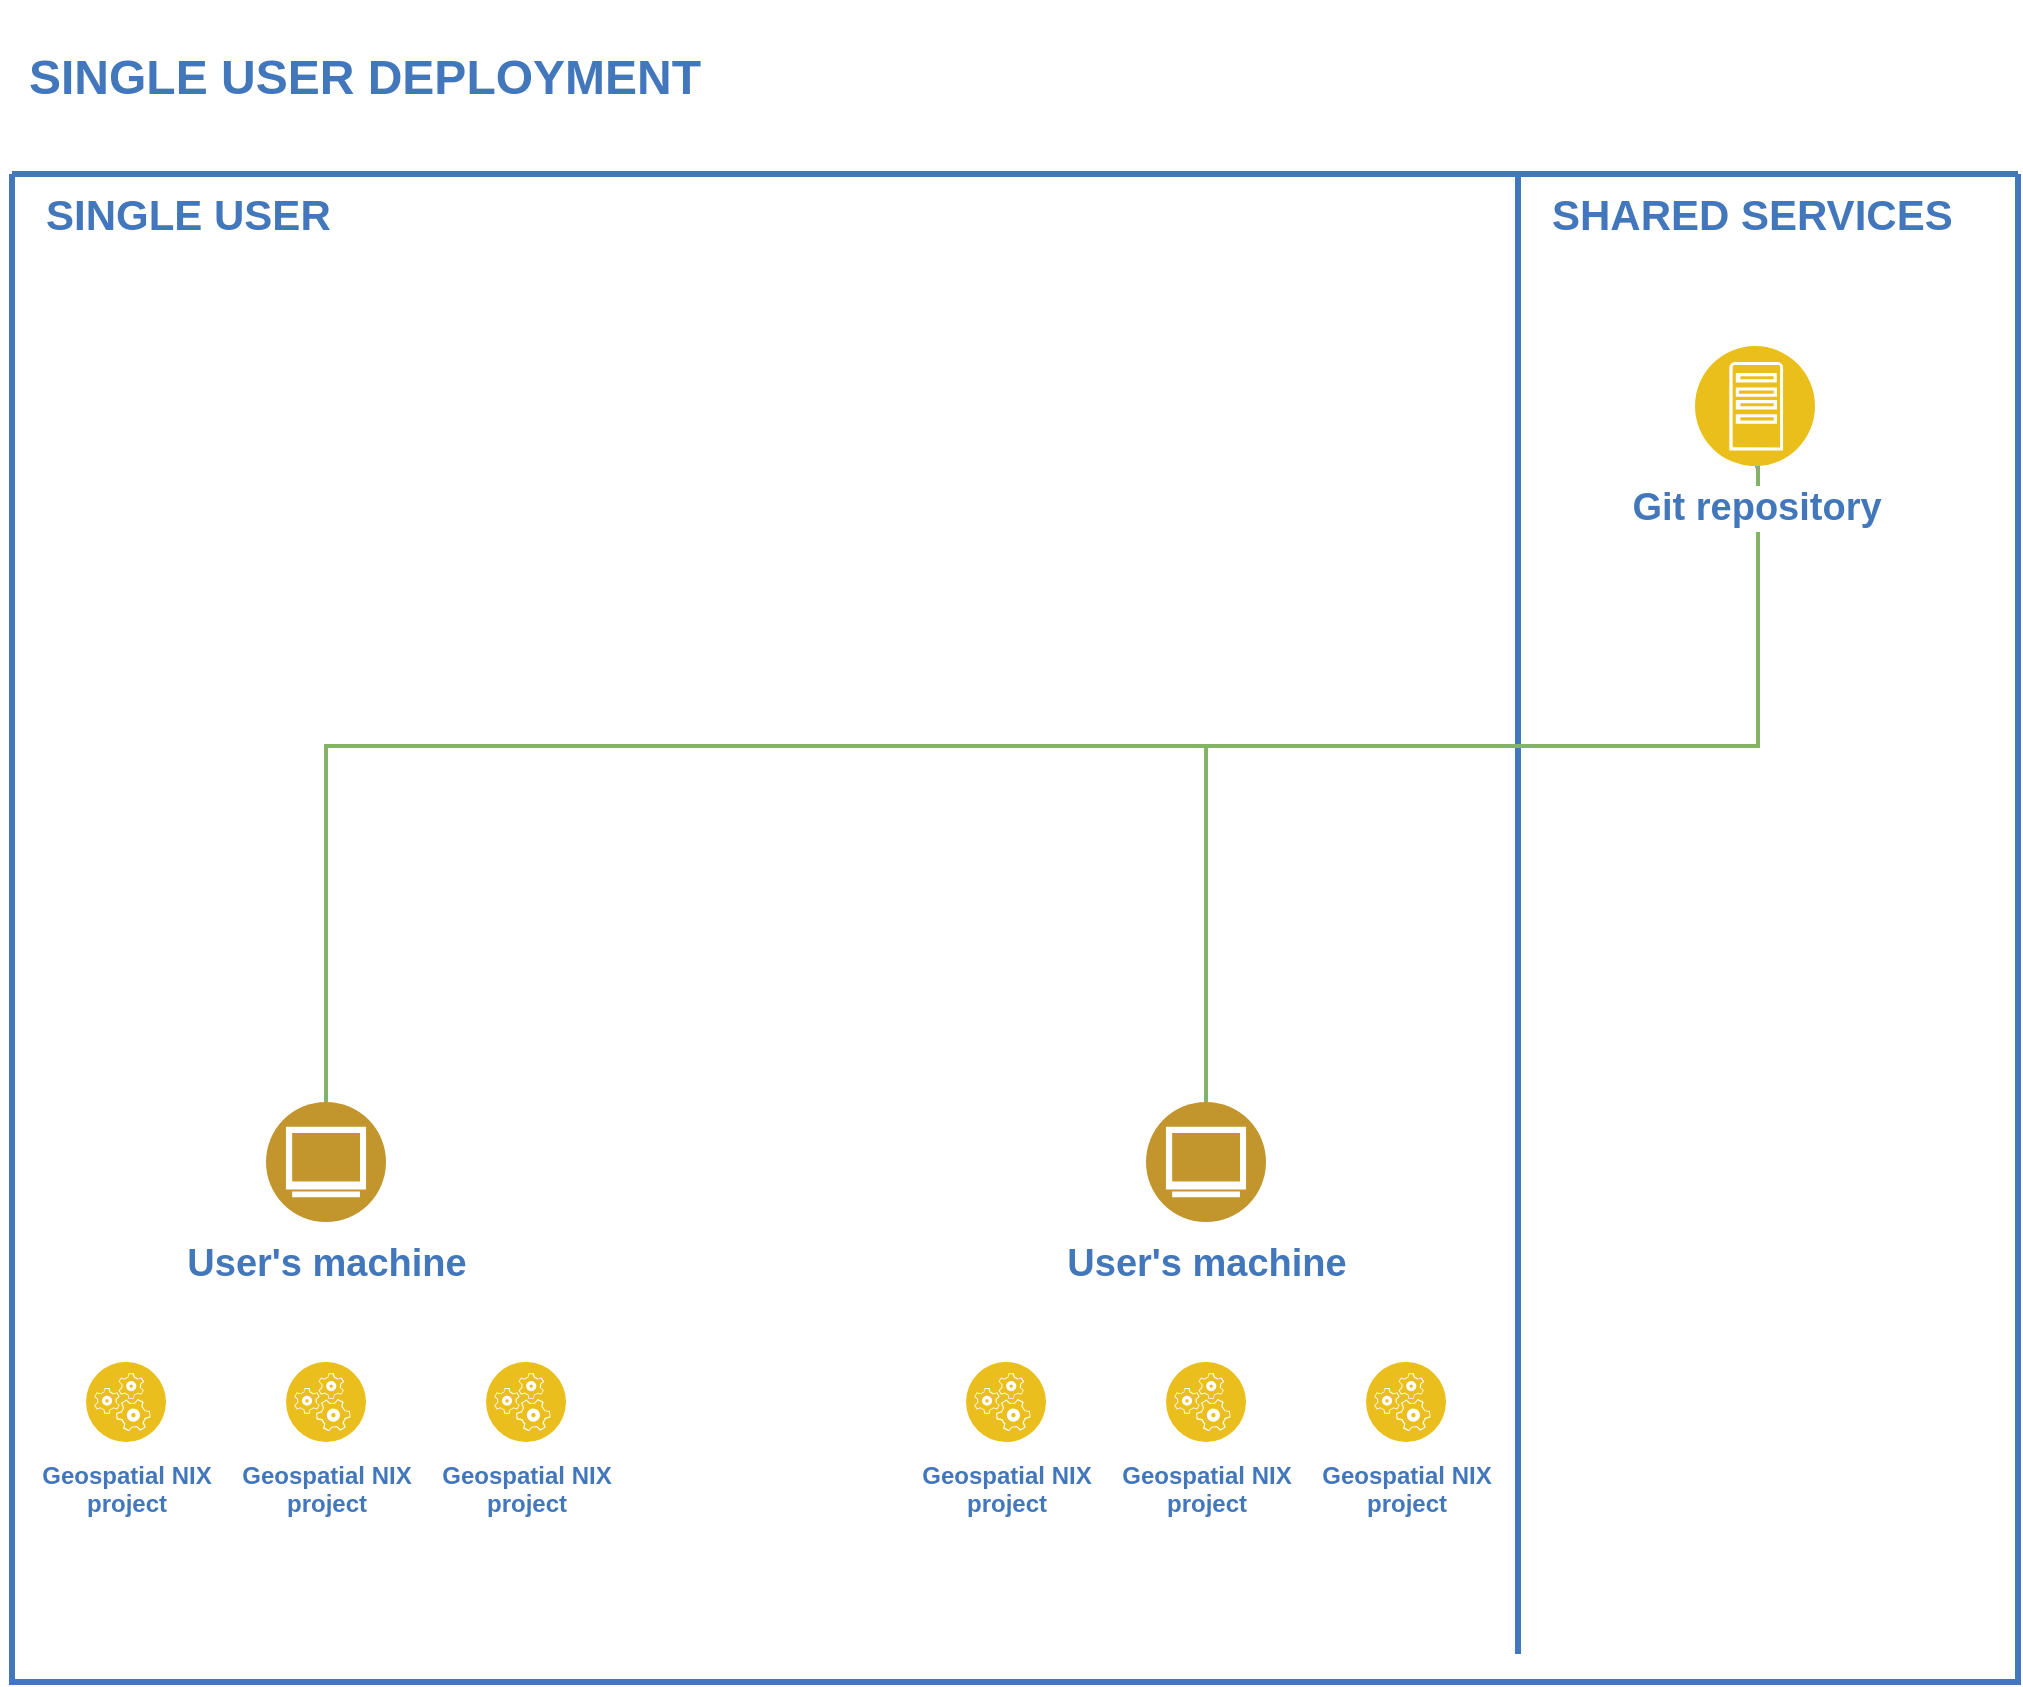 <mxfile version="24.7.16" pages="3">
  <diagram id="L5aTmcBOEKau_iA1hxDc" name="single-user">
    <mxGraphModel dx="2228" dy="1153" grid="1" gridSize="11" guides="1" tooltips="1" connect="1" arrows="1" fold="1" page="1" pageScale="1" pageWidth="850" pageHeight="1100" math="0" shadow="0">
      <root>
        <mxCell id="0" />
        <mxCell id="1" parent="0" />
        <mxCell id="XWZv7zoWi4IBCzUMZ29W-1" value="" style="swimlane;shadow=0;strokeColor=#4277BB;fillColor=#ffffff;fontColor=none;align=right;startSize=0;collapsible=0;noLabel=1;strokeWidth=3;" parent="1" vertex="1">
          <mxGeometry x="160" y="494" width="1003" height="754" as="geometry" />
        </mxCell>
        <mxCell id="XWZv7zoWi4IBCzUMZ29W-4" value="&lt;font style=&quot;font-size: 21px;&quot;&gt;SINGLE USER&lt;/font&gt;" style="text;html=1;align=left;verticalAlign=middle;fontColor=#4277BB;shadow=0;dashed=0;strokeColor=none;fillColor=none;labelBackgroundColor=none;fontStyle=1;fontSize=16;spacingLeft=5;" parent="XWZv7zoWi4IBCzUMZ29W-1" vertex="1">
          <mxGeometry x="10" y="10" width="170" height="20" as="geometry" />
        </mxCell>
        <mxCell id="XWZv7zoWi4IBCzUMZ29W-5" value="" style="line;strokeWidth=3;direction=south;html=1;shadow=0;labelBackgroundColor=none;fillColor=none;gradientColor=none;fontSize=12;fontColor=#4277BB;align=right;strokeColor=#4277BB;" parent="XWZv7zoWi4IBCzUMZ29W-1" vertex="1">
          <mxGeometry x="748" width="10" height="140" as="geometry" />
        </mxCell>
        <mxCell id="XWZv7zoWi4IBCzUMZ29W-6" value="&lt;font style=&quot;font-size: 21px;&quot;&gt;SHARED SERVICES&lt;/font&gt;" style="text;html=1;align=left;verticalAlign=middle;fontColor=#4277BB;shadow=0;dashed=0;strokeColor=none;fillColor=none;labelBackgroundColor=none;fontStyle=1;fontSize=16;spacingLeft=5;" parent="XWZv7zoWi4IBCzUMZ29W-1" vertex="1">
          <mxGeometry x="763" y="10" width="217" height="20" as="geometry" />
        </mxCell>
        <mxCell id="XWZv7zoWi4IBCzUMZ29W-7" value="" style="line;strokeWidth=3;direction=south;html=1;shadow=0;labelBackgroundColor=none;fillColor=none;gradientColor=none;fontSize=12;fontColor=#4277BB;align=right;strokeColor=#4277BB;" parent="XWZv7zoWi4IBCzUMZ29W-1" vertex="1">
          <mxGeometry x="748" width="10" height="740" as="geometry" />
        </mxCell>
        <mxCell id="XWZv7zoWi4IBCzUMZ29W-11" value="&lt;div&gt;&lt;font style=&quot;font-size: 19px;&quot;&gt;User&#39;s machine&lt;/font&gt;&lt;/div&gt;" style="image;aspect=fixed;perimeter=ellipsePerimeter;html=1;align=center;shadow=0;dashed=0;fontColor=#4277BB;labelBackgroundColor=default;fontSize=16;spacingTop=3;image=img/lib/ibm/users/browser.svg;fontStyle=1" parent="XWZv7zoWi4IBCzUMZ29W-1" vertex="1">
          <mxGeometry x="127" y="464" width="60" height="60" as="geometry" />
        </mxCell>
        <mxCell id="XWZv7zoWi4IBCzUMZ29W-12" value="&lt;font style=&quot;font-size: 19px;&quot;&gt;User&#39;s machine&lt;/font&gt;" style="image;aspect=fixed;perimeter=ellipsePerimeter;html=1;align=center;shadow=0;dashed=0;fontColor=#4277BB;labelBackgroundColor=default;fontSize=16;spacingTop=3;image=img/lib/ibm/users/browser.svg;fontStyle=1" parent="XWZv7zoWi4IBCzUMZ29W-1" vertex="1">
          <mxGeometry x="567" y="464" width="60" height="60" as="geometry" />
        </mxCell>
        <mxCell id="XWZv7zoWi4IBCzUMZ29W-19" value="" style="html=1;labelBackgroundColor=#ffffff;jettySize=auto;orthogonalLoop=1;strokeWidth=2;fontSize=14;endArrow=none;endFill=0;rounded=0;targetPerimeterSpacing=4;sourcePerimeterSpacing=4;fillColor=#d5e8d4;strokeColor=#82b366;edgeStyle=elbowEdgeStyle;entryX=0.5;entryY=1;entryDx=0;entryDy=0;" parent="XWZv7zoWi4IBCzUMZ29W-1" target="XWZv7zoWi4IBCzUMZ29W-9" edge="1">
          <mxGeometry width="60" height="60" relative="1" as="geometry">
            <mxPoint x="380" y="286" as="sourcePoint" />
            <mxPoint x="873" y="46" as="targetPoint" />
            <Array as="points">
              <mxPoint x="873" y="166" />
            </Array>
          </mxGeometry>
        </mxCell>
        <mxCell id="XWZv7zoWi4IBCzUMZ29W-18" value="" style="html=1;labelBackgroundColor=#ffffff;jettySize=auto;orthogonalLoop=1;strokeWidth=2;fontSize=14;endArrow=none;endFill=0;rounded=0;exitX=0.5;exitY=0;exitDx=0;exitDy=0;targetPerimeterSpacing=4;sourcePerimeterSpacing=4;fillColor=#d5e8d4;strokeColor=#82b366;entryX=0.5;entryY=0;entryDx=0;entryDy=0;edgeStyle=elbowEdgeStyle;" parent="XWZv7zoWi4IBCzUMZ29W-1" source="XWZv7zoWi4IBCzUMZ29W-11" target="XWZv7zoWi4IBCzUMZ29W-12" edge="1">
          <mxGeometry width="60" height="60" relative="1" as="geometry">
            <mxPoint x="207" y="496" as="sourcePoint" />
            <mxPoint x="207" y="190" as="targetPoint" />
            <Array as="points">
              <mxPoint x="390" y="286" />
            </Array>
          </mxGeometry>
        </mxCell>
        <mxCell id="XWZv7zoWi4IBCzUMZ29W-20" value="Geospatial NIX&lt;div&gt;project&lt;div&gt;&lt;br&gt;&lt;/div&gt;&lt;/div&gt;" style="image;aspect=fixed;perimeter=ellipsePerimeter;html=1;align=center;shadow=0;dashed=0;fontColor=#4277BB;labelBackgroundColor=default;fontSize=12;spacingTop=3;image=img/lib/ibm/applications/runtime_services.svg;fontStyle=1" parent="XWZv7zoWi4IBCzUMZ29W-1" vertex="1">
          <mxGeometry x="37" y="594" width="40" height="40" as="geometry" />
        </mxCell>
        <mxCell id="XWZv7zoWi4IBCzUMZ29W-21" value="Geospatial NIX&lt;div&gt;project&lt;div&gt;&lt;br&gt;&lt;/div&gt;&lt;/div&gt;" style="image;aspect=fixed;perimeter=ellipsePerimeter;html=1;align=center;shadow=0;dashed=0;fontColor=#4277BB;labelBackgroundColor=default;fontSize=12;spacingTop=3;image=img/lib/ibm/applications/runtime_services.svg;fontStyle=1" parent="XWZv7zoWi4IBCzUMZ29W-1" vertex="1">
          <mxGeometry x="137" y="594" width="40" height="40" as="geometry" />
        </mxCell>
        <mxCell id="XWZv7zoWi4IBCzUMZ29W-22" value="Geospatial NIX&lt;div&gt;project&lt;div&gt;&lt;br&gt;&lt;/div&gt;&lt;/div&gt;" style="image;aspect=fixed;perimeter=ellipsePerimeter;html=1;align=center;shadow=0;dashed=0;fontColor=#4277BB;labelBackgroundColor=default;fontSize=12;spacingTop=3;image=img/lib/ibm/applications/runtime_services.svg;fontStyle=1" parent="XWZv7zoWi4IBCzUMZ29W-1" vertex="1">
          <mxGeometry x="237" y="594" width="40" height="40" as="geometry" />
        </mxCell>
        <mxCell id="XWZv7zoWi4IBCzUMZ29W-23" value="Geospatial NIX&lt;div&gt;project&lt;div&gt;&lt;br&gt;&lt;/div&gt;&lt;/div&gt;" style="image;aspect=fixed;perimeter=ellipsePerimeter;html=1;align=center;shadow=0;dashed=0;fontColor=#4277BB;labelBackgroundColor=default;fontSize=12;spacingTop=3;image=img/lib/ibm/applications/runtime_services.svg;fontStyle=1" parent="XWZv7zoWi4IBCzUMZ29W-1" vertex="1">
          <mxGeometry x="477" y="594" width="40" height="40" as="geometry" />
        </mxCell>
        <mxCell id="XWZv7zoWi4IBCzUMZ29W-24" value="Geospatial NIX&lt;div&gt;project&lt;div&gt;&lt;br&gt;&lt;/div&gt;&lt;/div&gt;" style="image;aspect=fixed;perimeter=ellipsePerimeter;html=1;align=center;shadow=0;dashed=0;fontColor=#4277BB;labelBackgroundColor=default;fontSize=12;spacingTop=3;image=img/lib/ibm/applications/runtime_services.svg;fontStyle=1" parent="XWZv7zoWi4IBCzUMZ29W-1" vertex="1">
          <mxGeometry x="577" y="594" width="40" height="40" as="geometry" />
        </mxCell>
        <mxCell id="XWZv7zoWi4IBCzUMZ29W-25" value="Geospatial NIX&lt;div&gt;project&lt;div&gt;&lt;br&gt;&lt;/div&gt;&lt;/div&gt;" style="image;aspect=fixed;perimeter=ellipsePerimeter;html=1;align=center;shadow=0;dashed=0;fontColor=#4277BB;labelBackgroundColor=default;fontSize=12;spacingTop=3;image=img/lib/ibm/applications/runtime_services.svg;fontStyle=1" parent="XWZv7zoWi4IBCzUMZ29W-1" vertex="1">
          <mxGeometry x="677" y="594" width="40" height="40" as="geometry" />
        </mxCell>
        <mxCell id="XWZv7zoWi4IBCzUMZ29W-9" value="&lt;font style=&quot;font-size: 19px;&quot;&gt;Git repository&lt;/font&gt;" style="image;aspect=fixed;perimeter=ellipsePerimeter;html=1;align=center;shadow=0;dashed=0;fontColor=#4277BB;labelBackgroundColor=default;fontSize=16;spacingTop=3;image=img/lib/ibm/applications/app_server.svg;fontStyle=1" parent="XWZv7zoWi4IBCzUMZ29W-1" vertex="1">
          <mxGeometry x="841.5" y="86" width="60" height="60" as="geometry" />
        </mxCell>
        <mxCell id="XWZv7zoWi4IBCzUMZ29W-28" value="&lt;h1&gt;&lt;font color=&quot;#4277bb&quot;&gt;SINGLE USER DEPLOYMENT&lt;/font&gt;&lt;/h1&gt;" style="text;html=1;align=center;verticalAlign=middle;resizable=0;points=[];autosize=1;strokeColor=none;fillColor=none;fontColor=#7EA6E0;" parent="1" vertex="1">
          <mxGeometry x="154" y="407" width="363" height="77" as="geometry" />
        </mxCell>
      </root>
    </mxGraphModel>
  </diagram>
  <diagram id="2f404044-711c-603c-8f00-f6bb4c023d3c" name="classroom">
    <mxGraphModel dx="2228" dy="1153" grid="1" gridSize="10" guides="1" tooltips="1" connect="1" arrows="1" fold="1" page="1" pageScale="1" pageWidth="1169" pageHeight="827" background="none" math="0" shadow="0">
      <root>
        <mxCell id="0" />
        <mxCell id="1" parent="0" />
        <mxCell id="63" value="" style="swimlane;shadow=0;strokeColor=#4277BB;fillColor=#ffffff;fontColor=none;align=right;startSize=0;collapsible=0;noLabel=1;strokeWidth=3;" parent="1" vertex="1">
          <mxGeometry x="83" y="84" width="1003" height="740" as="geometry" />
        </mxCell>
        <mxCell id="rQbjt_nUPt7TsE6bCs2x-260" value="" style="html=1;labelBackgroundColor=#ffffff;jettySize=auto;orthogonalLoop=1;strokeWidth=2;fontSize=14;endArrow=none;endFill=0;rounded=0;entryX=0.5;entryY=1;entryDx=0;entryDy=0;targetPerimeterSpacing=4;sourcePerimeterSpacing=4;fillColor=#d5e8d4;strokeColor=#82b366;" parent="63" target="rQbjt_nUPt7TsE6bCs2x-248" edge="1">
          <mxGeometry width="60" height="60" relative="1" as="geometry">
            <mxPoint x="377" y="386" as="sourcePoint" />
            <mxPoint x="527" y="416" as="targetPoint" />
          </mxGeometry>
        </mxCell>
        <mxCell id="rQbjt_nUPt7TsE6bCs2x-270" value="" style="html=1;labelBackgroundColor=#ffffff;jettySize=auto;orthogonalLoop=1;strokeWidth=2;fontSize=14;endArrow=none;endFill=0;rounded=0;entryX=0.5;entryY=1;entryDx=0;entryDy=0;exitX=0.5;exitY=0;exitDx=0;exitDy=0;targetPerimeterSpacing=4;sourcePerimeterSpacing=4;fillColor=#d5e8d4;strokeColor=#82b366;" parent="63" source="rQbjt_nUPt7TsE6bCs2x-245" target="rQbjt_nUPt7TsE6bCs2x-243" edge="1">
          <mxGeometry width="60" height="60" relative="1" as="geometry">
            <mxPoint x="927" y="676" as="sourcePoint" />
            <mxPoint x="927" y="370" as="targetPoint" />
          </mxGeometry>
        </mxCell>
        <mxCell id="102" value="&lt;font style=&quot;font-size: 21px;&quot;&gt;CLASSROOM&lt;/font&gt;" style="text;html=1;align=left;verticalAlign=middle;fontColor=#4277BB;shadow=0;dashed=0;strokeColor=none;fillColor=none;labelBackgroundColor=none;fontStyle=1;fontSize=16;spacingLeft=5;" parent="63" vertex="1">
          <mxGeometry x="10" y="10" width="170" height="20" as="geometry" />
        </mxCell>
        <mxCell id="106" value="" style="line;strokeWidth=3;direction=south;html=1;shadow=0;labelBackgroundColor=none;fillColor=none;gradientColor=none;fontSize=12;fontColor=#4277BB;align=right;strokeColor=#4277BB;" parent="63" vertex="1">
          <mxGeometry x="748" width="10" height="140" as="geometry" />
        </mxCell>
        <mxCell id="108" value="&lt;font style=&quot;font-size: 21px;&quot;&gt;SHARED SERVICES&lt;/font&gt;" style="text;html=1;align=left;verticalAlign=middle;fontColor=#4277BB;shadow=0;dashed=0;strokeColor=none;fillColor=none;labelBackgroundColor=none;fontStyle=1;fontSize=16;spacingLeft=5;" parent="63" vertex="1">
          <mxGeometry x="763" y="10" width="217" height="20" as="geometry" />
        </mxCell>
        <mxCell id="200" value="" style="line;strokeWidth=3;direction=south;html=1;shadow=0;labelBackgroundColor=none;fillColor=none;gradientColor=none;fontSize=12;fontColor=#4277BB;align=right;strokeColor=#4277BB;" parent="63" vertex="1">
          <mxGeometry x="748" width="10" height="740" as="geometry" />
        </mxCell>
        <mxCell id="rQbjt_nUPt7TsE6bCs2x-243" value="&lt;font style=&quot;font-size: 19px;&quot;&gt;DHCP server&lt;/font&gt;&lt;div style=&quot;font-size: 19px;&quot;&gt;&lt;font style=&quot;font-size: 19px;&quot;&gt;with HTTP boot support&lt;/font&gt;&lt;/div&gt;" style="image;aspect=fixed;perimeter=ellipsePerimeter;html=1;align=center;shadow=0;dashed=0;fontColor=#4277BB;labelBackgroundColor=default;fontSize=16;spacingTop=3;image=img/lib/ibm/applications/app_server.svg;fontStyle=1" parent="63" vertex="1">
          <mxGeometry x="841.5" y="136" width="60" height="60" as="geometry" />
        </mxCell>
        <mxCell id="rQbjt_nUPt7TsE6bCs2x-245" value="&lt;font style=&quot;font-size: 19px;&quot;&gt;Git repository&lt;/font&gt;" style="image;aspect=fixed;perimeter=ellipsePerimeter;html=1;align=center;shadow=0;dashed=0;fontColor=#4277BB;labelBackgroundColor=default;fontSize=16;spacingTop=3;image=img/lib/ibm/applications/app_server.svg;fontStyle=1" parent="63" vertex="1">
          <mxGeometry x="841.5" y="556" width="60" height="60" as="geometry" />
        </mxCell>
        <mxCell id="rQbjt_nUPt7TsE6bCs2x-248" value="&lt;b&gt;&lt;font style=&quot;font-size: 19px;&quot;&gt;Master server&lt;/font&gt;&lt;/b&gt;" style="image;aspect=fixed;perimeter=ellipsePerimeter;html=1;align=center;shadow=0;dashed=0;fontColor=#4277BB;labelBackgroundColor=default;fontSize=12;spacingTop=3;image=img/lib/ibm/applications/app_server.svg;" parent="63" vertex="1">
          <mxGeometry x="332" y="140" width="90" height="90" as="geometry" />
        </mxCell>
        <mxCell id="rQbjt_nUPt7TsE6bCs2x-249" value="&lt;font style=&quot;font-size: 19px;&quot;&gt;HTTP booted&lt;/font&gt;&lt;div style=&quot;font-size: 19px;&quot;&gt;&lt;font style=&quot;font-size: 19px;&quot;&gt;user&#39;s machine&lt;/font&gt;&lt;/div&gt;" style="image;aspect=fixed;perimeter=ellipsePerimeter;html=1;align=center;shadow=0;dashed=0;fontColor=#4277BB;labelBackgroundColor=default;fontSize=16;spacingTop=3;image=img/lib/ibm/users/browser.svg;fontStyle=1" parent="63" vertex="1">
          <mxGeometry x="127" y="516" width="60" height="60" as="geometry" />
        </mxCell>
        <mxCell id="rQbjt_nUPt7TsE6bCs2x-251" value="&lt;font style=&quot;font-size: 19px;&quot;&gt;HTTP booted&lt;/font&gt;&lt;div style=&quot;font-size: 19px;&quot;&gt;&lt;font style=&quot;font-size: 19px;&quot;&gt;user&#39;s machine&lt;/font&gt;&lt;/div&gt;" style="image;aspect=fixed;perimeter=ellipsePerimeter;html=1;align=center;shadow=0;dashed=0;fontColor=#4277BB;labelBackgroundColor=default;fontSize=16;spacingTop=3;image=img/lib/ibm/users/browser.svg;fontStyle=1" parent="63" vertex="1">
          <mxGeometry x="567" y="516" width="60" height="60" as="geometry" />
        </mxCell>
        <mxCell id="rQbjt_nUPt7TsE6bCs2x-252" value="&lt;font style=&quot;font-size: 14px;&quot;&gt;NFS /home&lt;/font&gt;" style="image;aspect=fixed;perimeter=ellipsePerimeter;html=1;align=center;shadow=0;dashed=0;fontColor=#4277BB;labelBackgroundColor=default;fontSize=12;spacingTop=3;image=img/lib/ibm/applications/runtime_services.svg;fontStyle=1" parent="63" vertex="1">
          <mxGeometry x="582.5" y="266" width="60" height="60" as="geometry" />
        </mxCell>
        <mxCell id="rQbjt_nUPt7TsE6bCs2x-253" value="&lt;font style=&quot;font-size: 14px;&quot;&gt;NFS /data&lt;/font&gt;" style="image;aspect=fixed;perimeter=ellipsePerimeter;html=1;align=center;shadow=0;dashed=0;fontColor=#4277BB;labelBackgroundColor=default;fontSize=12;spacingTop=3;image=img/lib/ibm/applications/runtime_services.svg;fontStyle=1" parent="63" vertex="1">
          <mxGeometry x="477" y="266" width="60" height="60" as="geometry" />
        </mxCell>
        <mxCell id="rQbjt_nUPt7TsE6bCs2x-254" value="&lt;font style=&quot;font-size: 14px;&quot;&gt;Bootable user&#39;s&lt;/font&gt;&lt;div style=&quot;font-size: 14px;&quot;&gt;&lt;font style=&quot;font-size: 14px;&quot;&gt;machine image&lt;/font&gt;&lt;/div&gt;" style="image;aspect=fixed;perimeter=ellipsePerimeter;html=1;align=center;shadow=0;dashed=0;fontColor=#4277BB;labelBackgroundColor=default;fontSize=12;spacingTop=3;image=img/lib/ibm/applications/runtime_services.svg;fontStyle=1" parent="63" vertex="1">
          <mxGeometry x="477" y="40" width="60" height="60" as="geometry" />
        </mxCell>
        <mxCell id="rQbjt_nUPt7TsE6bCs2x-255" value="&lt;font style=&quot;font-size: 14px;&quot;&gt;Database (PostgreSQL)&lt;/font&gt;" style="image;aspect=fixed;perimeter=ellipsePerimeter;html=1;align=center;shadow=0;dashed=0;fontColor=#4277BB;labelBackgroundColor=default;fontSize=12;spacingTop=3;image=img/lib/ibm/applications/runtime_services.svg;fontStyle=1" parent="63" vertex="1">
          <mxGeometry x="227" y="266" width="60" height="60" as="geometry" />
        </mxCell>
        <mxCell id="rQbjt_nUPt7TsE6bCs2x-256" value="&lt;font style=&quot;font-size: 14px;&quot;&gt;Nix binary cache&lt;/font&gt;" style="image;aspect=fixed;perimeter=ellipsePerimeter;html=1;align=center;shadow=0;dashed=0;fontColor=#4277BB;labelBackgroundColor=default;fontSize=12;spacingTop=3;image=img/lib/ibm/applications/runtime_services.svg;fontStyle=1" parent="63" vertex="1">
          <mxGeometry x="477" y="153.5" width="60" height="60" as="geometry" />
        </mxCell>
        <mxCell id="rQbjt_nUPt7TsE6bCs2x-261" value="" style="html=1;labelBackgroundColor=#ffffff;jettySize=auto;orthogonalLoop=1;strokeWidth=2;fontSize=14;endArrow=none;endFill=0;rounded=0;exitX=0.5;exitY=0;exitDx=0;exitDy=0;targetPerimeterSpacing=4;sourcePerimeterSpacing=4;fillColor=#d5e8d4;strokeColor=#82b366;entryX=0.5;entryY=0;entryDx=0;entryDy=0;edgeStyle=elbowEdgeStyle;" parent="63" source="rQbjt_nUPt7TsE6bCs2x-249" target="rQbjt_nUPt7TsE6bCs2x-251" edge="1">
          <mxGeometry width="60" height="60" relative="1" as="geometry">
            <mxPoint x="207" y="496" as="sourcePoint" />
            <mxPoint x="207" y="190" as="targetPoint" />
            <Array as="points">
              <mxPoint x="377" y="386" />
            </Array>
          </mxGeometry>
        </mxCell>
        <mxCell id="rQbjt_nUPt7TsE6bCs2x-266" value="" style="html=1;labelBackgroundColor=#ffffff;jettySize=auto;orthogonalLoop=1;strokeWidth=2;fontSize=14;endArrow=none;endFill=0;rounded=0;targetPerimeterSpacing=4;sourcePerimeterSpacing=4;fillColor=#d5e8d4;strokeColor=#82b366;edgeStyle=elbowEdgeStyle;" parent="63" edge="1">
          <mxGeometry width="60" height="60" relative="1" as="geometry">
            <mxPoint x="377" y="386" as="sourcePoint" />
            <mxPoint x="867" y="386" as="targetPoint" />
            <Array as="points">
              <mxPoint x="757" y="416" />
            </Array>
          </mxGeometry>
        </mxCell>
        <mxCell id="rQbjt_nUPt7TsE6bCs2x-272" value="Geospatial NIX&lt;div&gt;project&lt;div&gt;&lt;br&gt;&lt;/div&gt;&lt;/div&gt;" style="image;aspect=fixed;perimeter=ellipsePerimeter;html=1;align=center;shadow=0;dashed=0;fontColor=#4277BB;labelBackgroundColor=default;fontSize=12;spacingTop=3;image=img/lib/ibm/applications/runtime_services.svg;fontStyle=1" parent="63" vertex="1">
          <mxGeometry x="37" y="646" width="40" height="40" as="geometry" />
        </mxCell>
        <mxCell id="rQbjt_nUPt7TsE6bCs2x-275" value="Geospatial NIX&lt;div&gt;project&lt;div&gt;&lt;br&gt;&lt;/div&gt;&lt;/div&gt;" style="image;aspect=fixed;perimeter=ellipsePerimeter;html=1;align=center;shadow=0;dashed=0;fontColor=#4277BB;labelBackgroundColor=default;fontSize=12;spacingTop=3;image=img/lib/ibm/applications/runtime_services.svg;fontStyle=1" parent="63" vertex="1">
          <mxGeometry x="137" y="646" width="40" height="40" as="geometry" />
        </mxCell>
        <mxCell id="rQbjt_nUPt7TsE6bCs2x-276" value="Geospatial NIX&lt;div&gt;project&lt;div&gt;&lt;br&gt;&lt;/div&gt;&lt;/div&gt;" style="image;aspect=fixed;perimeter=ellipsePerimeter;html=1;align=center;shadow=0;dashed=0;fontColor=#4277BB;labelBackgroundColor=default;fontSize=12;spacingTop=3;image=img/lib/ibm/applications/runtime_services.svg;fontStyle=1" parent="63" vertex="1">
          <mxGeometry x="237" y="646" width="40" height="40" as="geometry" />
        </mxCell>
        <mxCell id="rQbjt_nUPt7TsE6bCs2x-278" value="Geospatial NIX&lt;div&gt;project&lt;div&gt;&lt;br&gt;&lt;/div&gt;&lt;/div&gt;" style="image;aspect=fixed;perimeter=ellipsePerimeter;html=1;align=center;shadow=0;dashed=0;fontColor=#4277BB;labelBackgroundColor=default;fontSize=12;spacingTop=3;image=img/lib/ibm/applications/runtime_services.svg;fontStyle=1" parent="63" vertex="1">
          <mxGeometry x="477" y="646" width="40" height="40" as="geometry" />
        </mxCell>
        <mxCell id="rQbjt_nUPt7TsE6bCs2x-279" value="Geospatial NIX&lt;div&gt;project&lt;div&gt;&lt;br&gt;&lt;/div&gt;&lt;/div&gt;" style="image;aspect=fixed;perimeter=ellipsePerimeter;html=1;align=center;shadow=0;dashed=0;fontColor=#4277BB;labelBackgroundColor=default;fontSize=12;spacingTop=3;image=img/lib/ibm/applications/runtime_services.svg;fontStyle=1" parent="63" vertex="1">
          <mxGeometry x="577" y="646" width="40" height="40" as="geometry" />
        </mxCell>
        <mxCell id="rQbjt_nUPt7TsE6bCs2x-280" value="Geospatial NIX&lt;div&gt;project&lt;div&gt;&lt;br&gt;&lt;/div&gt;&lt;/div&gt;" style="image;aspect=fixed;perimeter=ellipsePerimeter;html=1;align=center;shadow=0;dashed=0;fontColor=#4277BB;labelBackgroundColor=default;fontSize=12;spacingTop=3;image=img/lib/ibm/applications/runtime_services.svg;fontStyle=1" parent="63" vertex="1">
          <mxGeometry x="677" y="646" width="40" height="40" as="geometry" />
        </mxCell>
        <mxCell id="rQbjt_nUPt7TsE6bCs2x-281" value="&lt;font style=&quot;font-size: 19px;&quot;&gt;AD / LDAP&lt;/font&gt;" style="image;aspect=fixed;perimeter=ellipsePerimeter;html=1;align=center;shadow=0;dashed=0;fontColor=#4277BB;labelBackgroundColor=default;fontSize=16;spacingTop=3;image=img/lib/ibm/applications/app_server.svg;fontStyle=1" parent="63" vertex="1">
          <mxGeometry x="841.5" y="356" width="60" height="60" as="geometry" />
        </mxCell>
        <mxCell id="l66EglwDmvsyBkFcw2aH-201" value="&lt;font style=&quot;font-size: 14px;&quot;&gt;Jupyter Hub&lt;/font&gt;" style="image;aspect=fixed;perimeter=ellipsePerimeter;html=1;align=center;shadow=0;dashed=0;fontColor=#4277BB;labelBackgroundColor=default;fontSize=12;spacingTop=3;image=img/lib/ibm/applications/runtime_services.svg;fontStyle=1" parent="63" vertex="1">
          <mxGeometry x="227" y="153.5" width="60" height="60" as="geometry" />
        </mxCell>
        <mxCell id="rQbjt_nUPt7TsE6bCs2x-282" value="&lt;h1&gt;&lt;font color=&quot;#4277bb&quot;&gt;CLASSROOM DEPLOYMENT&lt;/font&gt;&lt;/h1&gt;" style="text;html=1;align=center;verticalAlign=middle;resizable=0;points=[];autosize=1;strokeColor=none;fillColor=none;" parent="1" vertex="1">
          <mxGeometry x="83" width="350" height="70" as="geometry" />
        </mxCell>
      </root>
    </mxGraphModel>
  </diagram>
  <diagram id="Q5QNsnNWOm8MxYElzfyR" name="lab">
    <mxGraphModel dx="2228" dy="1153" grid="1" gridSize="10" guides="1" tooltips="1" connect="1" arrows="1" fold="1" page="1" pageScale="1" pageWidth="850" pageHeight="1100" math="0" shadow="0">
      <root>
        <mxCell id="0" />
        <mxCell id="1" parent="0" />
        <mxCell id="jjbme3-TL1RTCEiwK2Wn-1" value="" style="swimlane;shadow=0;strokeColor=#4277BB;fillColor=#ffffff;fontColor=none;align=right;startSize=0;collapsible=0;noLabel=1;strokeWidth=3;" parent="1" vertex="1">
          <mxGeometry x="120" y="228" width="1003" height="740" as="geometry" />
        </mxCell>
        <mxCell id="jjbme3-TL1RTCEiwK2Wn-4" value="&lt;font style=&quot;font-size: 21px;&quot;&gt;LAB&lt;/font&gt;" style="text;html=1;align=left;verticalAlign=middle;fontColor=#4277BB;shadow=0;dashed=0;strokeColor=none;fillColor=none;labelBackgroundColor=none;fontStyle=1;fontSize=16;spacingLeft=5;" parent="jjbme3-TL1RTCEiwK2Wn-1" vertex="1">
          <mxGeometry x="10" y="10" width="170" height="20" as="geometry" />
        </mxCell>
        <mxCell id="jjbme3-TL1RTCEiwK2Wn-8" value="&lt;font style=&quot;font-size: 19px;&quot;&gt;K3S NODE&lt;/font&gt;" style="image;aspect=fixed;perimeter=ellipsePerimeter;html=1;align=center;shadow=0;dashed=0;fontColor=#4277BB;labelBackgroundColor=default;fontSize=16;spacingTop=3;image=img/lib/ibm/applications/app_server.svg;fontStyle=1" parent="jjbme3-TL1RTCEiwK2Wn-1" vertex="1">
          <mxGeometry x="321" y="422" width="60" height="60" as="geometry" />
        </mxCell>
        <mxCell id="jjbme3-TL1RTCEiwK2Wn-20" value="Geospatial NIX&lt;div&gt;&lt;div&gt;container&lt;/div&gt;&lt;/div&gt;" style="image;aspect=fixed;perimeter=ellipsePerimeter;html=1;align=center;shadow=0;dashed=0;fontColor=#4277BB;labelBackgroundColor=default;fontSize=12;spacingTop=3;image=img/lib/ibm/applications/runtime_services.svg;fontStyle=1" parent="jjbme3-TL1RTCEiwK2Wn-1" vertex="1">
          <mxGeometry x="321" y="322" width="40" height="40" as="geometry" />
        </mxCell>
        <mxCell id="jjbme3-TL1RTCEiwK2Wn-21" value="&lt;div&gt;&lt;div&gt;Geospatial NIX&lt;div&gt;container&lt;/div&gt;&lt;/div&gt;&lt;/div&gt;" style="image;aspect=fixed;perimeter=ellipsePerimeter;html=1;align=center;shadow=0;dashed=0;fontColor=#4277BB;labelBackgroundColor=default;fontSize=12;spacingTop=3;image=img/lib/ibm/applications/runtime_services.svg;fontStyle=1" parent="jjbme3-TL1RTCEiwK2Wn-1" vertex="1">
          <mxGeometry x="421" y="322" width="40" height="40" as="geometry" />
        </mxCell>
        <mxCell id="jjbme3-TL1RTCEiwK2Wn-22" value="&lt;div&gt;&lt;div&gt;Geospatial NIX&lt;div&gt;container&lt;/div&gt;&lt;/div&gt;&lt;/div&gt;" style="image;aspect=fixed;perimeter=ellipsePerimeter;html=1;align=center;shadow=0;dashed=0;fontColor=#4277BB;labelBackgroundColor=default;fontSize=12;spacingTop=3;image=img/lib/ibm/applications/runtime_services.svg;fontStyle=1" parent="jjbme3-TL1RTCEiwK2Wn-1" vertex="1">
          <mxGeometry x="521" y="322" width="40" height="40" as="geometry" />
        </mxCell>
        <mxCell id="jjbme3-TL1RTCEiwK2Wn-26" value="&lt;font style=&quot;font-size: 19px;&quot;&gt;K3S AGENT&lt;/font&gt;" style="image;aspect=fixed;perimeter=ellipsePerimeter;html=1;align=center;shadow=0;dashed=0;fontColor=#4277BB;labelBackgroundColor=default;fontSize=16;spacingTop=3;image=img/lib/ibm/applications/app_server.svg;fontStyle=1" parent="jjbme3-TL1RTCEiwK2Wn-1" vertex="1">
          <mxGeometry x="93" y="422" width="60" height="60" as="geometry" />
        </mxCell>
        <mxCell id="jjbme3-TL1RTCEiwK2Wn-28" value="&lt;font style=&quot;font-size: 19px;&quot;&gt;K3S NODE&lt;/font&gt;" style="image;aspect=fixed;perimeter=ellipsePerimeter;html=1;align=center;shadow=0;dashed=0;fontColor=#4277BB;labelBackgroundColor=default;fontSize=16;spacingTop=3;image=img/lib/ibm/applications/app_server.svg;fontStyle=1" parent="jjbme3-TL1RTCEiwK2Wn-1" vertex="1">
          <mxGeometry x="456" y="422" width="60" height="60" as="geometry" />
        </mxCell>
        <mxCell id="jjbme3-TL1RTCEiwK2Wn-29" value="&lt;font style=&quot;font-size: 19px;&quot;&gt;K3S NODE&lt;/font&gt;" style="image;aspect=fixed;perimeter=ellipsePerimeter;html=1;align=center;shadow=0;dashed=0;fontColor=#4277BB;labelBackgroundColor=default;fontSize=16;spacingTop=3;image=img/lib/ibm/applications/app_server.svg;fontStyle=1" parent="jjbme3-TL1RTCEiwK2Wn-1" vertex="1">
          <mxGeometry x="593" y="422" width="60" height="60" as="geometry" />
        </mxCell>
        <mxCell id="jjbme3-TL1RTCEiwK2Wn-31" value="&lt;div&gt;&lt;div&gt;Geospatial NIX&lt;div&gt;container&lt;/div&gt;&lt;/div&gt;&lt;/div&gt;" style="image;aspect=fixed;perimeter=ellipsePerimeter;html=1;align=center;shadow=0;dashed=0;fontColor=#4277BB;labelBackgroundColor=default;fontSize=12;spacingTop=3;image=img/lib/ibm/applications/runtime_services.svg;fontStyle=1" parent="jjbme3-TL1RTCEiwK2Wn-1" vertex="1">
          <mxGeometry x="618" y="322" width="40" height="40" as="geometry" />
        </mxCell>
        <mxCell id="jjbme3-TL1RTCEiwK2Wn-33" value="&lt;font color=&quot;#4277bb&quot; style=&quot;font-size: 42px;&quot;&gt;&lt;b style=&quot;&quot;&gt;IaaS / PaaS&lt;/b&gt;&lt;/font&gt;" style="shape=mxgraph.ibm.box;prType=cloud;fontStyle=0;verticalAlign=middle;align=center;spacingLeft=32;spacingTop=4;fillColor=none;rounded=0;whiteSpace=wrap;html=1;strokeColor=#4376BB;strokeWidth=3;dashed=0;container=1;spacing=-4;collapsible=0;expand=0;recursiveResize=0;" parent="jjbme3-TL1RTCEiwK2Wn-1" vertex="1">
          <mxGeometry x="60" y="562" width="900" height="142" as="geometry" />
        </mxCell>
        <mxCell id="jjbme3-TL1RTCEiwK2Wn-27" value="&lt;h1&gt;&lt;font color=&quot;#4277bb&quot;&gt;LAB DEPLOYMENT&lt;/font&gt;&lt;/h1&gt;" style="text;html=1;align=center;verticalAlign=middle;resizable=0;points=[];autosize=1;strokeColor=none;fillColor=none;" parent="1" vertex="1">
          <mxGeometry x="120" y="144" width="250" height="70" as="geometry" />
        </mxCell>
      </root>
    </mxGraphModel>
  </diagram>
</mxfile>
